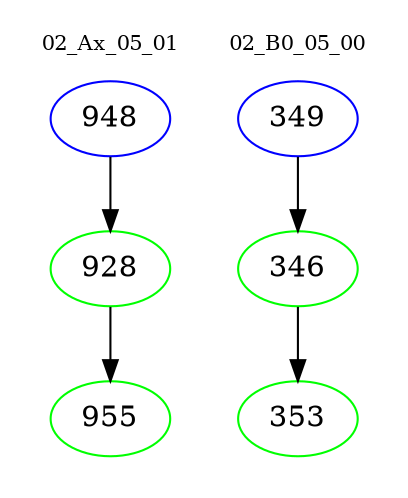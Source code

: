 digraph{
subgraph cluster_0 {
color = white
label = "02_Ax_05_01";
fontsize=10;
T0_948 [label="948", color="blue"]
T0_948 -> T0_928 [color="black"]
T0_928 [label="928", color="green"]
T0_928 -> T0_955 [color="black"]
T0_955 [label="955", color="green"]
}
subgraph cluster_1 {
color = white
label = "02_B0_05_00";
fontsize=10;
T1_349 [label="349", color="blue"]
T1_349 -> T1_346 [color="black"]
T1_346 [label="346", color="green"]
T1_346 -> T1_353 [color="black"]
T1_353 [label="353", color="green"]
}
}
